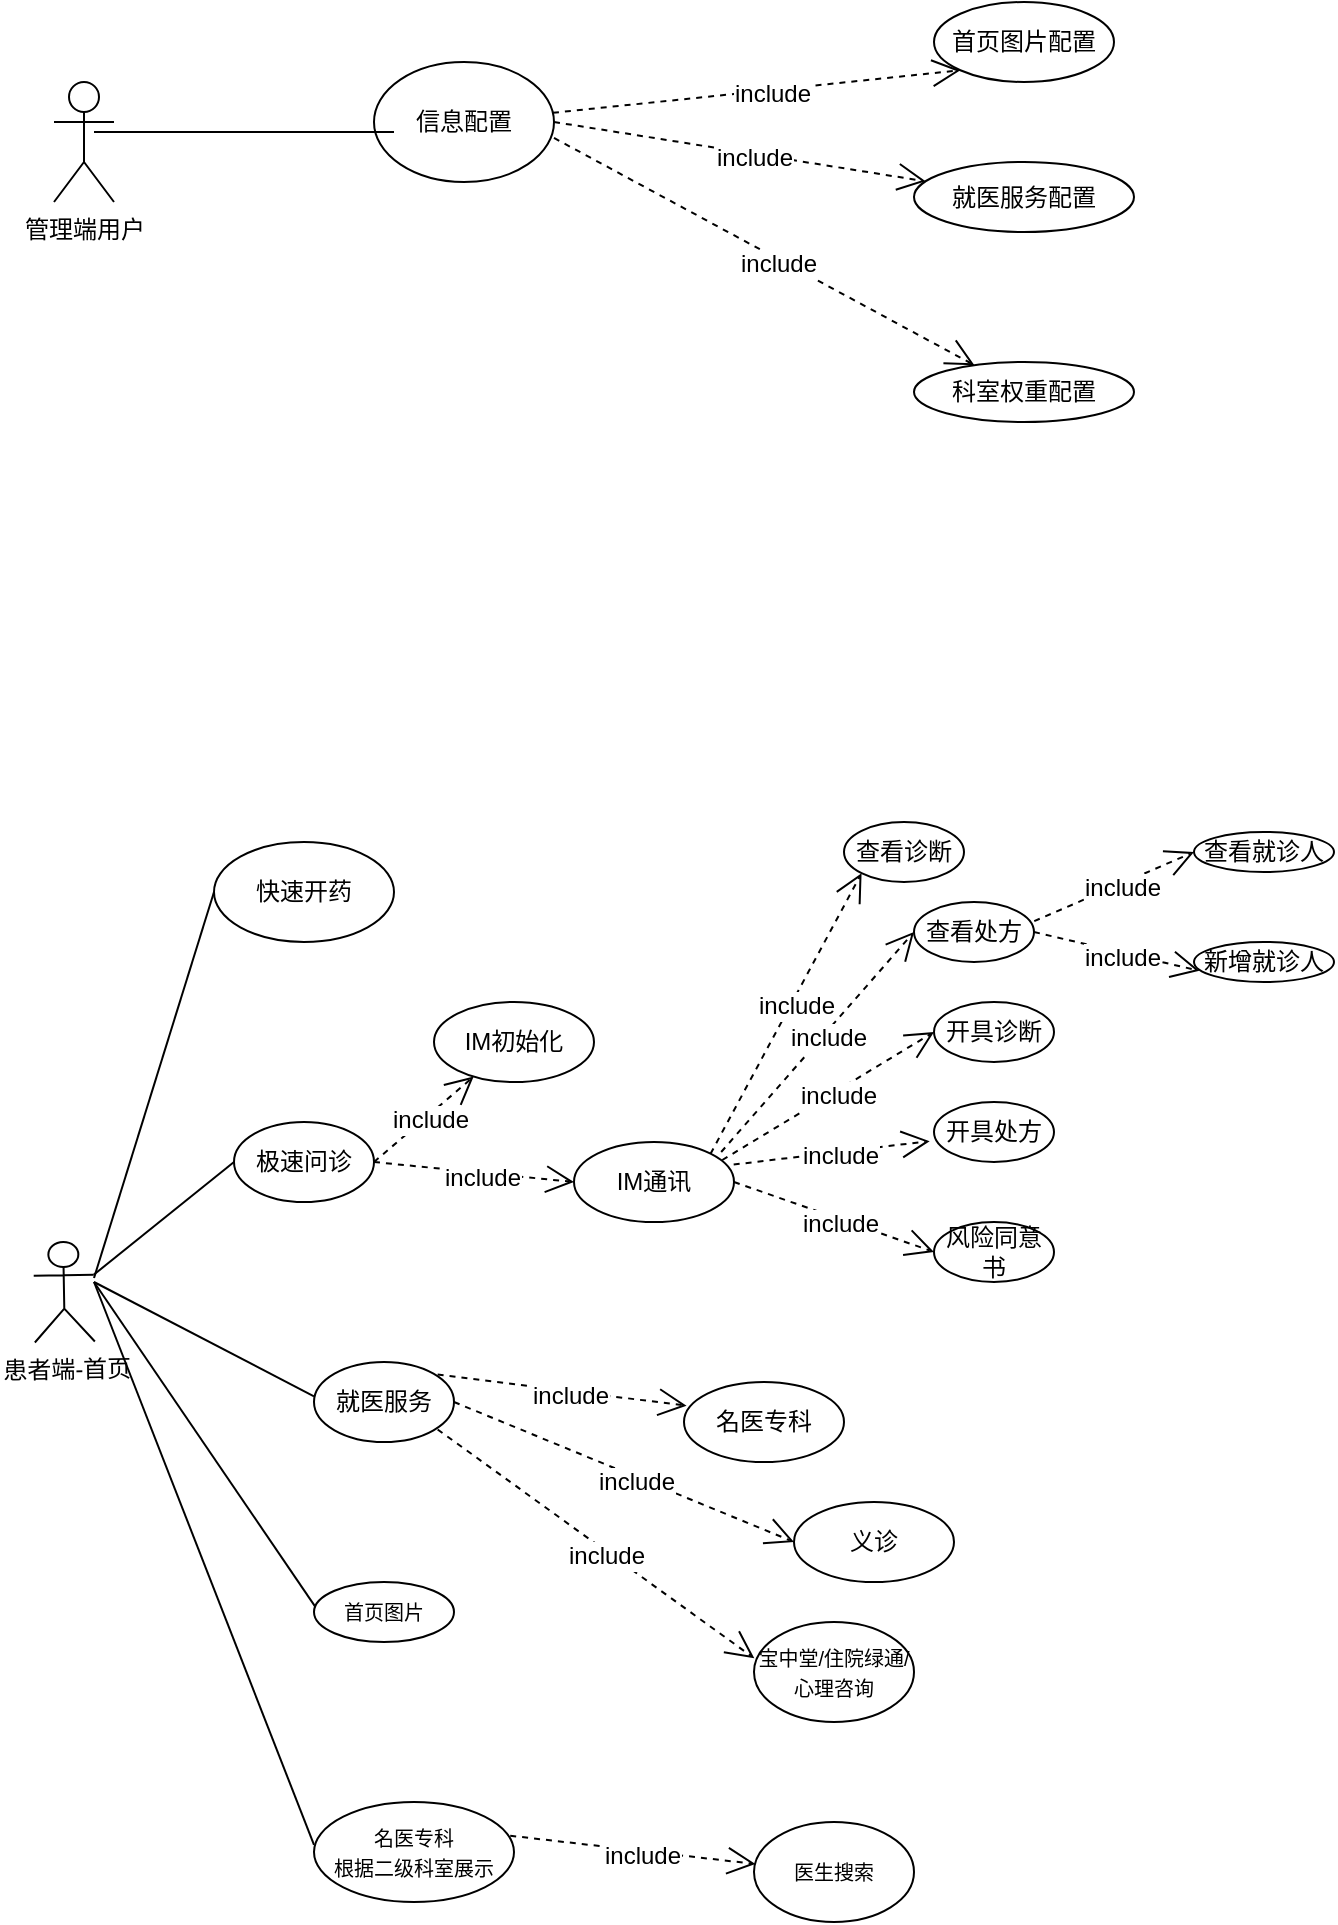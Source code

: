 <mxfile version="12.9.0" type="github">
  <diagram name="Page-1" id="0783ab3e-0a74-02c8-0abd-f7b4e66b4bec">
    <mxGraphModel dx="925" dy="1602" grid="1" gridSize="10" guides="1" tooltips="1" connect="1" arrows="1" fold="1" page="1" pageScale="1" pageWidth="850" pageHeight="1100" background="#ffffff" math="0" shadow="0">
      <root>
        <mxCell id="0" />
        <mxCell id="1" parent="0" />
        <mxCell id="PU8PL5qgKJ-KpqshsjZF-3" value="管理端用户" style="shape=umlActor;verticalLabelPosition=bottom;labelBackgroundColor=#ffffff;verticalAlign=top;html=1;" vertex="1" parent="1">
          <mxGeometry x="30" y="70" width="30" height="60" as="geometry" />
        </mxCell>
        <mxCell id="PU8PL5qgKJ-KpqshsjZF-5" value="患者端-首页" style="shape=umlActor;verticalLabelPosition=bottom;labelBackgroundColor=#ffffff;verticalAlign=top;html=1;rotation=-1;" vertex="1" parent="1">
          <mxGeometry x="20.0" y="650" width="30" height="50" as="geometry" />
        </mxCell>
        <mxCell id="PU8PL5qgKJ-KpqshsjZF-6" value="信息配置" style="ellipse;whiteSpace=wrap;html=1;" vertex="1" parent="1">
          <mxGeometry x="190" y="60" width="90" height="60" as="geometry" />
        </mxCell>
        <mxCell id="PU8PL5qgKJ-KpqshsjZF-13" value="" style="line;strokeWidth=1;fillColor=none;align=left;verticalAlign=middle;spacingTop=-1;spacingLeft=3;spacingRight=3;rotatable=0;labelPosition=right;points=[];portConstraint=eastwest;" vertex="1" parent="1">
          <mxGeometry x="50" y="91" width="150" height="8" as="geometry" />
        </mxCell>
        <mxCell id="PU8PL5qgKJ-KpqshsjZF-14" value="首页图片配置" style="ellipse;whiteSpace=wrap;html=1;" vertex="1" parent="1">
          <mxGeometry x="470" y="30" width="90" height="40" as="geometry" />
        </mxCell>
        <mxCell id="PU8PL5qgKJ-KpqshsjZF-16" value="就医服务配置" style="ellipse;whiteSpace=wrap;html=1;" vertex="1" parent="1">
          <mxGeometry x="460" y="110" width="110" height="35" as="geometry" />
        </mxCell>
        <mxCell id="PU8PL5qgKJ-KpqshsjZF-17" value="科室权重配置" style="ellipse;whiteSpace=wrap;html=1;" vertex="1" parent="1">
          <mxGeometry x="460" y="210" width="110" height="30" as="geometry" />
        </mxCell>
        <mxCell id="PU8PL5qgKJ-KpqshsjZF-27" value="" style="endArrow=open;endSize=12;dashed=1;html=1;entryX=0;entryY=1;entryDx=0;entryDy=0;" edge="1" parent="1" source="PU8PL5qgKJ-KpqshsjZF-6" target="PU8PL5qgKJ-KpqshsjZF-14">
          <mxGeometry x="0.155" y="-27" width="160" relative="1" as="geometry">
            <mxPoint x="400" y="520" as="sourcePoint" />
            <mxPoint x="560" y="520" as="targetPoint" />
            <mxPoint as="offset" />
          </mxGeometry>
        </mxCell>
        <mxCell id="PU8PL5qgKJ-KpqshsjZF-28" value="include" style="text;html=1;align=center;verticalAlign=middle;resizable=0;points=[];labelBackgroundColor=#ffffff;" vertex="1" connectable="0" parent="PU8PL5qgKJ-KpqshsjZF-27">
          <mxGeometry x="0.072" y="-2" relative="1" as="geometry">
            <mxPoint as="offset" />
          </mxGeometry>
        </mxCell>
        <mxCell id="PU8PL5qgKJ-KpqshsjZF-29" value="" style="endArrow=open;endSize=12;dashed=1;html=1;exitX=1;exitY=0.5;exitDx=0;exitDy=0;" edge="1" parent="1" source="PU8PL5qgKJ-KpqshsjZF-6" target="PU8PL5qgKJ-KpqshsjZF-16">
          <mxGeometry x="0.155" y="-27" width="160" relative="1" as="geometry">
            <mxPoint x="363.248" y="242.479" as="sourcePoint" />
            <mxPoint x="540.503" y="129.749" as="targetPoint" />
            <mxPoint as="offset" />
          </mxGeometry>
        </mxCell>
        <mxCell id="PU8PL5qgKJ-KpqshsjZF-30" value="include" style="text;html=1;align=center;verticalAlign=middle;resizable=0;points=[];labelBackgroundColor=#ffffff;" vertex="1" connectable="0" parent="PU8PL5qgKJ-KpqshsjZF-29">
          <mxGeometry x="0.072" y="-2" relative="1" as="geometry">
            <mxPoint as="offset" />
          </mxGeometry>
        </mxCell>
        <mxCell id="PU8PL5qgKJ-KpqshsjZF-31" value="" style="endArrow=open;endSize=12;dashed=1;html=1;fontStyle=1;exitX=1;exitY=0.633;exitDx=0;exitDy=0;exitPerimeter=0;" edge="1" parent="1" source="PU8PL5qgKJ-KpqshsjZF-6" target="PU8PL5qgKJ-KpqshsjZF-17">
          <mxGeometry x="0.155" y="-27" width="160" relative="1" as="geometry">
            <mxPoint x="373.248" y="252.479" as="sourcePoint" />
            <mxPoint x="550.503" y="139.749" as="targetPoint" />
            <mxPoint as="offset" />
          </mxGeometry>
        </mxCell>
        <mxCell id="PU8PL5qgKJ-KpqshsjZF-32" value="include" style="text;html=1;align=center;verticalAlign=middle;resizable=0;points=[];labelBackgroundColor=#ffffff;" vertex="1" connectable="0" parent="PU8PL5qgKJ-KpqshsjZF-31">
          <mxGeometry x="0.072" y="-2" relative="1" as="geometry">
            <mxPoint as="offset" />
          </mxGeometry>
        </mxCell>
        <mxCell id="PU8PL5qgKJ-KpqshsjZF-33" value="极速问诊" style="ellipse;whiteSpace=wrap;html=1;" vertex="1" parent="1">
          <mxGeometry x="120" y="590" width="70" height="40" as="geometry" />
        </mxCell>
        <mxCell id="PU8PL5qgKJ-KpqshsjZF-34" value="快速开药" style="ellipse;whiteSpace=wrap;html=1;" vertex="1" parent="1">
          <mxGeometry x="110" y="450" width="90" height="50" as="geometry" />
        </mxCell>
        <mxCell id="PU8PL5qgKJ-KpqshsjZF-35" value="名医专科" style="ellipse;whiteSpace=wrap;html=1;" vertex="1" parent="1">
          <mxGeometry x="345" y="720" width="80" height="40" as="geometry" />
        </mxCell>
        <mxCell id="PU8PL5qgKJ-KpqshsjZF-36" value="义诊" style="ellipse;whiteSpace=wrap;html=1;" vertex="1" parent="1">
          <mxGeometry x="400" y="780" width="80" height="40" as="geometry" />
        </mxCell>
        <mxCell id="PU8PL5qgKJ-KpqshsjZF-37" value="&lt;font style=&quot;font-size: 10px&quot;&gt;宝中堂/住院绿通/心理咨询&lt;/font&gt;" style="ellipse;whiteSpace=wrap;html=1;" vertex="1" parent="1">
          <mxGeometry x="380" y="840" width="80" height="50" as="geometry" />
        </mxCell>
        <mxCell id="PU8PL5qgKJ-KpqshsjZF-48" value="" style="endArrow=none;html=1;exitX=1;exitY=0.333;exitDx=0;exitDy=0;exitPerimeter=0;entryX=0;entryY=0.5;entryDx=0;entryDy=0;" edge="1" parent="1" source="PU8PL5qgKJ-KpqshsjZF-5" target="PU8PL5qgKJ-KpqshsjZF-33">
          <mxGeometry width="50" height="50" relative="1" as="geometry">
            <mxPoint x="230" y="420" as="sourcePoint" />
            <mxPoint x="280" y="370" as="targetPoint" />
          </mxGeometry>
        </mxCell>
        <mxCell id="PU8PL5qgKJ-KpqshsjZF-49" value="" style="endArrow=none;html=1;entryX=0;entryY=0.5;entryDx=0;entryDy=0;" edge="1" parent="1" target="PU8PL5qgKJ-KpqshsjZF-34">
          <mxGeometry width="50" height="50" relative="1" as="geometry">
            <mxPoint x="50" y="668" as="sourcePoint" />
            <mxPoint x="210.0" y="485" as="targetPoint" />
          </mxGeometry>
        </mxCell>
        <mxCell id="PU8PL5qgKJ-KpqshsjZF-53" value="&lt;span style=&quot;font-size: 10px&quot;&gt;首页图片&lt;/span&gt;" style="ellipse;whiteSpace=wrap;html=1;" vertex="1" parent="1">
          <mxGeometry x="160" y="820" width="70" height="30" as="geometry" />
        </mxCell>
        <mxCell id="PU8PL5qgKJ-KpqshsjZF-54" value="" style="endArrow=none;html=1;entryX=0.005;entryY=0.398;entryDx=0;entryDy=0;entryPerimeter=0;" edge="1" parent="1" target="PU8PL5qgKJ-KpqshsjZF-53">
          <mxGeometry width="50" height="50" relative="1" as="geometry">
            <mxPoint x="50" y="670" as="sourcePoint" />
            <mxPoint x="210.7" y="891.01" as="targetPoint" />
          </mxGeometry>
        </mxCell>
        <mxCell id="PU8PL5qgKJ-KpqshsjZF-55" value="就医服务" style="ellipse;whiteSpace=wrap;html=1;" vertex="1" parent="1">
          <mxGeometry x="160" y="710" width="70" height="40" as="geometry" />
        </mxCell>
        <mxCell id="PU8PL5qgKJ-KpqshsjZF-56" value="" style="endArrow=none;html=1;entryX=0;entryY=0.429;entryDx=0;entryDy=0;entryPerimeter=0;" edge="1" parent="1" target="PU8PL5qgKJ-KpqshsjZF-55">
          <mxGeometry width="50" height="50" relative="1" as="geometry">
            <mxPoint x="50" y="670" as="sourcePoint" />
            <mxPoint x="210.0" y="585" as="targetPoint" />
          </mxGeometry>
        </mxCell>
        <mxCell id="PU8PL5qgKJ-KpqshsjZF-57" value="" style="endArrow=open;endSize=12;dashed=1;html=1;fontStyle=1;exitX=0.883;exitY=0.157;exitDx=0;exitDy=0;exitPerimeter=0;entryX=0.016;entryY=0.296;entryDx=0;entryDy=0;entryPerimeter=0;" edge="1" parent="1" source="PU8PL5qgKJ-KpqshsjZF-55" target="PU8PL5qgKJ-KpqshsjZF-35">
          <mxGeometry x="0.155" y="-27" width="160" relative="1" as="geometry">
            <mxPoint x="331.9" y="308.15" as="sourcePoint" />
            <mxPoint x="540.006" y="410.502" as="targetPoint" />
            <mxPoint as="offset" />
          </mxGeometry>
        </mxCell>
        <mxCell id="PU8PL5qgKJ-KpqshsjZF-58" value="include" style="text;html=1;align=center;verticalAlign=middle;resizable=0;points=[];labelBackgroundColor=#ffffff;" vertex="1" connectable="0" parent="PU8PL5qgKJ-KpqshsjZF-57">
          <mxGeometry x="0.072" y="-2" relative="1" as="geometry">
            <mxPoint as="offset" />
          </mxGeometry>
        </mxCell>
        <mxCell id="PU8PL5qgKJ-KpqshsjZF-59" value="" style="endArrow=open;endSize=12;dashed=1;html=1;fontStyle=1;exitX=1;exitY=0.5;exitDx=0;exitDy=0;entryX=0;entryY=0.5;entryDx=0;entryDy=0;" edge="1" parent="1" source="PU8PL5qgKJ-KpqshsjZF-55" target="PU8PL5qgKJ-KpqshsjZF-36">
          <mxGeometry x="0.155" y="-27" width="160" relative="1" as="geometry">
            <mxPoint x="293.62" y="730.99" as="sourcePoint" />
            <mxPoint x="391.28" y="661.84" as="targetPoint" />
            <mxPoint as="offset" />
          </mxGeometry>
        </mxCell>
        <mxCell id="PU8PL5qgKJ-KpqshsjZF-60" value="include" style="text;html=1;align=center;verticalAlign=middle;resizable=0;points=[];labelBackgroundColor=#ffffff;" vertex="1" connectable="0" parent="PU8PL5qgKJ-KpqshsjZF-59">
          <mxGeometry x="0.072" y="-2" relative="1" as="geometry">
            <mxPoint as="offset" />
          </mxGeometry>
        </mxCell>
        <mxCell id="PU8PL5qgKJ-KpqshsjZF-61" value="" style="endArrow=open;endSize=12;dashed=1;html=1;fontStyle=1;exitX=0.883;exitY=0.843;exitDx=0;exitDy=0;exitPerimeter=0;entryX=0.002;entryY=0.363;entryDx=0;entryDy=0;entryPerimeter=0;" edge="1" parent="1" source="PU8PL5qgKJ-KpqshsjZF-55" target="PU8PL5qgKJ-KpqshsjZF-37">
          <mxGeometry x="0.155" y="-27" width="160" relative="1" as="geometry">
            <mxPoint x="303.62" y="740.99" as="sourcePoint" />
            <mxPoint x="401.28" y="671.84" as="targetPoint" />
            <mxPoint as="offset" />
          </mxGeometry>
        </mxCell>
        <mxCell id="PU8PL5qgKJ-KpqshsjZF-62" value="include" style="text;html=1;align=center;verticalAlign=middle;resizable=0;points=[];labelBackgroundColor=#ffffff;" vertex="1" connectable="0" parent="PU8PL5qgKJ-KpqshsjZF-61">
          <mxGeometry x="0.072" y="-2" relative="1" as="geometry">
            <mxPoint as="offset" />
          </mxGeometry>
        </mxCell>
        <mxCell id="PU8PL5qgKJ-KpqshsjZF-63" value="&lt;span style=&quot;font-size: 10px&quot;&gt;名医专科&lt;br&gt;根据二级科室展示&lt;br&gt;&lt;/span&gt;" style="ellipse;whiteSpace=wrap;html=1;" vertex="1" parent="1">
          <mxGeometry x="160" y="930" width="100" height="50" as="geometry" />
        </mxCell>
        <mxCell id="PU8PL5qgKJ-KpqshsjZF-66" value="" style="endArrow=none;html=1;entryX=0;entryY=0.429;entryDx=0;entryDy=0;entryPerimeter=0;" edge="1" parent="1" target="PU8PL5qgKJ-KpqshsjZF-63">
          <mxGeometry width="50" height="50" relative="1" as="geometry">
            <mxPoint x="50" y="670" as="sourcePoint" />
            <mxPoint x="170.7" y="857.86" as="targetPoint" />
          </mxGeometry>
        </mxCell>
        <mxCell id="PU8PL5qgKJ-KpqshsjZF-67" value="&lt;span style=&quot;font-size: 10px&quot;&gt;医生搜索&lt;/span&gt;" style="ellipse;whiteSpace=wrap;html=1;" vertex="1" parent="1">
          <mxGeometry x="380" y="940" width="80" height="50" as="geometry" />
        </mxCell>
        <mxCell id="PU8PL5qgKJ-KpqshsjZF-68" value="" style="endArrow=open;endSize=12;dashed=1;html=1;fontStyle=1;exitX=0.981;exitY=0.337;exitDx=0;exitDy=0;exitPerimeter=0;entryX=0.009;entryY=0.42;entryDx=0;entryDy=0;entryPerimeter=0;" edge="1" parent="1" source="PU8PL5qgKJ-KpqshsjZF-63" target="PU8PL5qgKJ-KpqshsjZF-67">
          <mxGeometry x="0.155" y="-27" width="160" relative="1" as="geometry">
            <mxPoint x="293.62" y="779.01" as="sourcePoint" />
            <mxPoint x="390.16" y="808.15" as="targetPoint" />
            <mxPoint as="offset" />
          </mxGeometry>
        </mxCell>
        <mxCell id="PU8PL5qgKJ-KpqshsjZF-69" value="include" style="text;html=1;align=center;verticalAlign=middle;resizable=0;points=[];labelBackgroundColor=#ffffff;" vertex="1" connectable="0" parent="PU8PL5qgKJ-KpqshsjZF-68">
          <mxGeometry x="0.072" y="-2" relative="1" as="geometry">
            <mxPoint as="offset" />
          </mxGeometry>
        </mxCell>
        <mxCell id="PU8PL5qgKJ-KpqshsjZF-70" value="IM通讯" style="ellipse;whiteSpace=wrap;html=1;" vertex="1" parent="1">
          <mxGeometry x="290" y="600" width="80" height="40" as="geometry" />
        </mxCell>
        <mxCell id="PU8PL5qgKJ-KpqshsjZF-71" value="" style="endArrow=open;endSize=12;dashed=1;html=1;fontStyle=1;entryX=0;entryY=0.5;entryDx=0;entryDy=0;" edge="1" parent="1" target="PU8PL5qgKJ-KpqshsjZF-70">
          <mxGeometry x="0.155" y="-27" width="160" relative="1" as="geometry">
            <mxPoint x="190" y="610" as="sourcePoint" />
            <mxPoint x="391.28" y="661.84" as="targetPoint" />
            <mxPoint as="offset" />
          </mxGeometry>
        </mxCell>
        <mxCell id="PU8PL5qgKJ-KpqshsjZF-72" value="include" style="text;html=1;align=center;verticalAlign=middle;resizable=0;points=[];labelBackgroundColor=#ffffff;" vertex="1" connectable="0" parent="PU8PL5qgKJ-KpqshsjZF-71">
          <mxGeometry x="0.072" y="-2" relative="1" as="geometry">
            <mxPoint as="offset" />
          </mxGeometry>
        </mxCell>
        <mxCell id="PU8PL5qgKJ-KpqshsjZF-73" value="IM初始化" style="ellipse;whiteSpace=wrap;html=1;" vertex="1" parent="1">
          <mxGeometry x="220" y="530" width="80" height="40" as="geometry" />
        </mxCell>
        <mxCell id="PU8PL5qgKJ-KpqshsjZF-74" value="" style="endArrow=open;endSize=12;dashed=1;html=1;fontStyle=1;exitX=1;exitY=0.5;exitDx=0;exitDy=0;" edge="1" parent="1" source="PU8PL5qgKJ-KpqshsjZF-33" target="PU8PL5qgKJ-KpqshsjZF-73">
          <mxGeometry x="0.155" y="-27" width="160" relative="1" as="geometry">
            <mxPoint x="220.45" y="615.55" as="sourcePoint" />
            <mxPoint x="275.04" y="579.28" as="targetPoint" />
            <mxPoint as="offset" />
          </mxGeometry>
        </mxCell>
        <mxCell id="PU8PL5qgKJ-KpqshsjZF-75" value="include" style="text;html=1;align=center;verticalAlign=middle;resizable=0;points=[];labelBackgroundColor=#ffffff;" vertex="1" connectable="0" parent="PU8PL5qgKJ-KpqshsjZF-74">
          <mxGeometry x="0.072" y="-2" relative="1" as="geometry">
            <mxPoint as="offset" />
          </mxGeometry>
        </mxCell>
        <mxCell id="PU8PL5qgKJ-KpqshsjZF-76" value="查看诊断" style="ellipse;whiteSpace=wrap;html=1;" vertex="1" parent="1">
          <mxGeometry x="425" y="440" width="60" height="30" as="geometry" />
        </mxCell>
        <mxCell id="PU8PL5qgKJ-KpqshsjZF-77" value="查看处方" style="ellipse;whiteSpace=wrap;html=1;" vertex="1" parent="1">
          <mxGeometry x="460" y="480" width="60" height="30" as="geometry" />
        </mxCell>
        <mxCell id="PU8PL5qgKJ-KpqshsjZF-78" value="开具诊断" style="ellipse;whiteSpace=wrap;html=1;" vertex="1" parent="1">
          <mxGeometry x="470" y="530" width="60" height="30" as="geometry" />
        </mxCell>
        <mxCell id="PU8PL5qgKJ-KpqshsjZF-79" value="开具处方" style="ellipse;whiteSpace=wrap;html=1;" vertex="1" parent="1">
          <mxGeometry x="470" y="580" width="60" height="30" as="geometry" />
        </mxCell>
        <mxCell id="PU8PL5qgKJ-KpqshsjZF-81" value="风险同意书" style="ellipse;whiteSpace=wrap;html=1;" vertex="1" parent="1">
          <mxGeometry x="470" y="640" width="60" height="30" as="geometry" />
        </mxCell>
        <mxCell id="PU8PL5qgKJ-KpqshsjZF-82" value="" style="endArrow=open;endSize=12;dashed=1;html=1;fontStyle=1;exitX=1;exitY=0;exitDx=0;exitDy=0;entryX=0;entryY=1;entryDx=0;entryDy=0;" edge="1" parent="1" source="PU8PL5qgKJ-KpqshsjZF-70" target="PU8PL5qgKJ-KpqshsjZF-76">
          <mxGeometry x="0.155" y="-27" width="160" relative="1" as="geometry">
            <mxPoint x="231.81" y="726.28" as="sourcePoint" />
            <mxPoint x="356.28" y="741.84" as="targetPoint" />
            <mxPoint as="offset" />
          </mxGeometry>
        </mxCell>
        <mxCell id="PU8PL5qgKJ-KpqshsjZF-83" value="include" style="text;html=1;align=center;verticalAlign=middle;resizable=0;points=[];labelBackgroundColor=#ffffff;" vertex="1" connectable="0" parent="PU8PL5qgKJ-KpqshsjZF-82">
          <mxGeometry x="0.072" y="-2" relative="1" as="geometry">
            <mxPoint as="offset" />
          </mxGeometry>
        </mxCell>
        <mxCell id="PU8PL5qgKJ-KpqshsjZF-84" value="" style="endArrow=open;endSize=12;dashed=1;html=1;fontStyle=1;exitX=0.92;exitY=0.125;exitDx=0;exitDy=0;entryX=0;entryY=0.5;entryDx=0;entryDy=0;exitPerimeter=0;" edge="1" parent="1" source="PU8PL5qgKJ-KpqshsjZF-70" target="PU8PL5qgKJ-KpqshsjZF-77">
          <mxGeometry x="0.155" y="-27" width="160" relative="1" as="geometry">
            <mxPoint x="368.284" y="615.858" as="sourcePoint" />
            <mxPoint x="450" y="475" as="targetPoint" />
            <mxPoint as="offset" />
          </mxGeometry>
        </mxCell>
        <mxCell id="PU8PL5qgKJ-KpqshsjZF-85" value="include" style="text;html=1;align=center;verticalAlign=middle;resizable=0;points=[];labelBackgroundColor=#ffffff;" vertex="1" connectable="0" parent="PU8PL5qgKJ-KpqshsjZF-84">
          <mxGeometry x="0.072" y="-2" relative="1" as="geometry">
            <mxPoint as="offset" />
          </mxGeometry>
        </mxCell>
        <mxCell id="PU8PL5qgKJ-KpqshsjZF-86" value="" style="endArrow=open;endSize=12;dashed=1;html=1;fontStyle=1;exitX=0.927;exitY=0.225;exitDx=0;exitDy=0;entryX=0;entryY=0.5;entryDx=0;entryDy=0;exitPerimeter=0;" edge="1" parent="1" source="PU8PL5qgKJ-KpqshsjZF-70" target="PU8PL5qgKJ-KpqshsjZF-78">
          <mxGeometry x="0.155" y="-27" width="160" relative="1" as="geometry">
            <mxPoint x="378.284" y="625.858" as="sourcePoint" />
            <mxPoint x="460" y="485" as="targetPoint" />
            <mxPoint as="offset" />
          </mxGeometry>
        </mxCell>
        <mxCell id="PU8PL5qgKJ-KpqshsjZF-87" value="include" style="text;html=1;align=center;verticalAlign=middle;resizable=0;points=[];labelBackgroundColor=#ffffff;" vertex="1" connectable="0" parent="PU8PL5qgKJ-KpqshsjZF-86">
          <mxGeometry x="0.072" y="-2" relative="1" as="geometry">
            <mxPoint as="offset" />
          </mxGeometry>
        </mxCell>
        <mxCell id="PU8PL5qgKJ-KpqshsjZF-88" value="" style="endArrow=open;endSize=12;dashed=1;html=1;fontStyle=1;exitX=0.998;exitY=0.282;exitDx=0;exitDy=0;entryX=-0.036;entryY=0.652;entryDx=0;entryDy=0;entryPerimeter=0;exitPerimeter=0;" edge="1" parent="1" source="PU8PL5qgKJ-KpqshsjZF-70" target="PU8PL5qgKJ-KpqshsjZF-79">
          <mxGeometry x="0.155" y="-27" width="160" relative="1" as="geometry">
            <mxPoint x="388.284" y="635.858" as="sourcePoint" />
            <mxPoint x="470" y="495" as="targetPoint" />
            <mxPoint as="offset" />
          </mxGeometry>
        </mxCell>
        <mxCell id="PU8PL5qgKJ-KpqshsjZF-89" value="include" style="text;html=1;align=center;verticalAlign=middle;resizable=0;points=[];labelBackgroundColor=#ffffff;" vertex="1" connectable="0" parent="PU8PL5qgKJ-KpqshsjZF-88">
          <mxGeometry x="0.072" y="-2" relative="1" as="geometry">
            <mxPoint as="offset" />
          </mxGeometry>
        </mxCell>
        <mxCell id="PU8PL5qgKJ-KpqshsjZF-90" value="" style="endArrow=open;endSize=12;dashed=1;html=1;fontStyle=1;exitX=1;exitY=0.5;exitDx=0;exitDy=0;entryX=0;entryY=0.5;entryDx=0;entryDy=0;" edge="1" parent="1" source="PU8PL5qgKJ-KpqshsjZF-70" target="PU8PL5qgKJ-KpqshsjZF-81">
          <mxGeometry x="0.155" y="-27" width="160" relative="1" as="geometry">
            <mxPoint x="398.284" y="645.858" as="sourcePoint" />
            <mxPoint x="480" y="505" as="targetPoint" />
            <mxPoint as="offset" />
          </mxGeometry>
        </mxCell>
        <mxCell id="PU8PL5qgKJ-KpqshsjZF-91" value="include" style="text;html=1;align=center;verticalAlign=middle;resizable=0;points=[];labelBackgroundColor=#ffffff;" vertex="1" connectable="0" parent="PU8PL5qgKJ-KpqshsjZF-90">
          <mxGeometry x="0.072" y="-2" relative="1" as="geometry">
            <mxPoint as="offset" />
          </mxGeometry>
        </mxCell>
        <mxCell id="PU8PL5qgKJ-KpqshsjZF-92" value="查看就诊人" style="ellipse;whiteSpace=wrap;html=1;" vertex="1" parent="1">
          <mxGeometry x="600" y="445" width="70" height="20" as="geometry" />
        </mxCell>
        <mxCell id="PU8PL5qgKJ-KpqshsjZF-93" value="新增就诊人" style="ellipse;whiteSpace=wrap;html=1;" vertex="1" parent="1">
          <mxGeometry x="600" y="500" width="70" height="20" as="geometry" />
        </mxCell>
        <mxCell id="PU8PL5qgKJ-KpqshsjZF-94" value="" style="endArrow=open;endSize=12;dashed=1;html=1;fontStyle=1;exitX=1.002;exitY=0.319;exitDx=0;exitDy=0;entryX=0;entryY=0.5;entryDx=0;entryDy=0;exitPerimeter=0;" edge="1" parent="1" source="PU8PL5qgKJ-KpqshsjZF-77" target="PU8PL5qgKJ-KpqshsjZF-92">
          <mxGeometry x="0.155" y="-27" width="160" relative="1" as="geometry">
            <mxPoint x="373.6" y="615" as="sourcePoint" />
            <mxPoint x="470" y="505" as="targetPoint" />
            <mxPoint as="offset" />
          </mxGeometry>
        </mxCell>
        <mxCell id="PU8PL5qgKJ-KpqshsjZF-95" value="include" style="text;html=1;align=center;verticalAlign=middle;resizable=0;points=[];labelBackgroundColor=#ffffff;" vertex="1" connectable="0" parent="PU8PL5qgKJ-KpqshsjZF-94">
          <mxGeometry x="0.072" y="-2" relative="1" as="geometry">
            <mxPoint as="offset" />
          </mxGeometry>
        </mxCell>
        <mxCell id="PU8PL5qgKJ-KpqshsjZF-96" value="" style="endArrow=open;endSize=12;dashed=1;html=1;fontStyle=1;exitX=1;exitY=0.5;exitDx=0;exitDy=0;entryX=0.039;entryY=0.721;entryDx=0;entryDy=0;entryPerimeter=0;" edge="1" parent="1" source="PU8PL5qgKJ-KpqshsjZF-77" target="PU8PL5qgKJ-KpqshsjZF-93">
          <mxGeometry x="0.155" y="-27" width="160" relative="1" as="geometry">
            <mxPoint x="383.6" y="625" as="sourcePoint" />
            <mxPoint x="480" y="515" as="targetPoint" />
            <mxPoint as="offset" />
          </mxGeometry>
        </mxCell>
        <mxCell id="PU8PL5qgKJ-KpqshsjZF-97" value="include" style="text;html=1;align=center;verticalAlign=middle;resizable=0;points=[];labelBackgroundColor=#ffffff;" vertex="1" connectable="0" parent="PU8PL5qgKJ-KpqshsjZF-96">
          <mxGeometry x="0.072" y="-2" relative="1" as="geometry">
            <mxPoint as="offset" />
          </mxGeometry>
        </mxCell>
      </root>
    </mxGraphModel>
  </diagram>
</mxfile>
